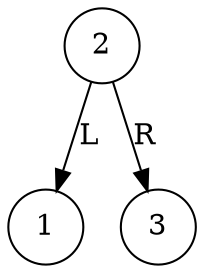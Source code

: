 digraph G{
node [shape=circle];
"2337364999520"[label="2"];
"2337365001920"[label="1"];
"2337365001664"[label="3"];
"2337364999520" -> "2337365001920" [label = "L"];
"2337364999520" -> "2337365001664" [label = "R"];
}


